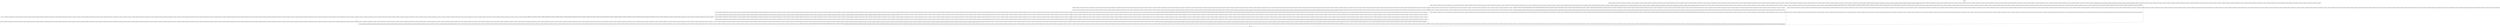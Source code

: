 digraph release {
node [shape=record];
1369986941 [label="1369986941 - [(DUPLICATES && !SEQUENTIAL && ENV_IS_LOCKING && MAX_MEMORY), (ENV_IS_LOCKING && DUPLICATES && MAX_MEMORY), (DUPLICATES && SEQUENTIAL && MAX_MEMORY && CACHE_MODE && ENV_IS_LOCKING), (DUPLICATES && CACHE_MODE && ENV_IS_LOCKING && !MAX_MEMORY), (!DUPLICATES && !MAX_MEMORY && SEQUENTIAL && CACHE_MODE && ENV_IS_LOCKING), (DUPLICATES && !CACHE_MODE && ENV_IS_LOCKING && !MAX_MEMORY), (ENV_IS_LOCKING && !DUPLICATES && !MAX_MEMORY), (!DUPLICATES && SEQUENTIAL && MAX_MEMORY && CACHE_MODE && ENV_IS_LOCKING), (!CACHE_MODE && !DUPLICATES && !SEQUENTIAL && MAX_MEMORY && ENV_IS_LOCKING), (!CACHE_MODE && !DUPLICATES && SEQUENTIAL && MAX_MEMORY && ENV_IS_LOCKING), (!DUPLICATES && CACHE_MODE && ENV_IS_LOCKING && !MAX_MEMORY), (DUPLICATES && !MAX_MEMORY && !SEQUENTIAL && CACHE_MODE && ENV_IS_LOCKING), (DUPLICATES && CACHE_MODE && ENV_IS_LOCKING && MAX_MEMORY), (DUPLICATES && !SEQUENTIAL && MAX_MEMORY && CACHE_MODE && ENV_IS_LOCKING), (ENV_IS_LOCKING && !DUPLICATES && MAX_MEMORY), (!CACHE_MODE && DUPLICATES && !MAX_MEMORY && !SEQUENTIAL && ENV_IS_LOCKING), (!DUPLICATES && !CACHE_MODE && ENV_IS_LOCKING && MAX_MEMORY), (!DUPLICATES && SEQUENTIAL && ENV_IS_LOCKING && !MAX_MEMORY), (!CACHE_MODE && !DUPLICATES && !MAX_MEMORY && !SEQUENTIAL && ENV_IS_LOCKING), (!DUPLICATES && CACHE_MODE && ENV_IS_LOCKING && MAX_MEMORY), (!DUPLICATES && !MAX_MEMORY && !SEQUENTIAL && CACHE_MODE && ENV_IS_LOCKING), (!CACHE_MODE && DUPLICATES && !MAX_MEMORY && SEQUENTIAL && ENV_IS_LOCKING), (!CACHE_MODE && !DUPLICATES && !MAX_MEMORY && SEQUENTIAL && ENV_IS_LOCKING), (DUPLICATES && SEQUENTIAL && ENV_IS_LOCKING && !MAX_MEMORY), (DUPLICATES && !CACHE_MODE && ENV_IS_LOCKING && MAX_MEMORY), (DUPLICATES && !SEQUENTIAL && ENV_IS_LOCKING && !MAX_MEMORY), (!CACHE_MODE && DUPLICATES && SEQUENTIAL && MAX_MEMORY && ENV_IS_LOCKING), (!DUPLICATES && !SEQUENTIAL && ENV_IS_LOCKING && !MAX_MEMORY), (DUPLICATES && !MAX_MEMORY && SEQUENTIAL && CACHE_MODE && ENV_IS_LOCKING), (!DUPLICATES && !SEQUENTIAL && ENV_IS_LOCKING && MAX_MEMORY), (ENV_IS_LOCKING && DUPLICATES && !MAX_MEMORY), (!DUPLICATES && !SEQUENTIAL && MAX_MEMORY && CACHE_MODE && ENV_IS_LOCKING), (!CACHE_MODE && DUPLICATES && !SEQUENTIAL && MAX_MEMORY && ENV_IS_LOCKING), (!DUPLICATES && SEQUENTIAL && ENV_IS_LOCKING && MAX_MEMORY), (DUPLICATES && SEQUENTIAL && ENV_IS_LOCKING && MAX_MEMORY), (!DUPLICATES && !CACHE_MODE && ENV_IS_LOCKING && !MAX_MEMORY)]"];
1824996892 [label="1824996892 - [(DUPLICATES && !SEQUENTIAL && ENV_IS_LOCKING && MAX_MEMORY), (ENV_IS_LOCKING && DUPLICATES && MAX_MEMORY), (DUPLICATES && SEQUENTIAL && MAX_MEMORY && CACHE_MODE && ENV_IS_LOCKING), (DUPLICATES && CACHE_MODE && ENV_IS_LOCKING && !MAX_MEMORY), (!DUPLICATES && !MAX_MEMORY && SEQUENTIAL && CACHE_MODE && ENV_IS_LOCKING), (DUPLICATES && !CACHE_MODE && ENV_IS_LOCKING && !MAX_MEMORY), (ENV_IS_LOCKING && !DUPLICATES && !MAX_MEMORY), (!DUPLICATES && SEQUENTIAL && MAX_MEMORY && CACHE_MODE && ENV_IS_LOCKING), (!CACHE_MODE && !DUPLICATES && !SEQUENTIAL && MAX_MEMORY && ENV_IS_LOCKING), (!CACHE_MODE && !DUPLICATES && SEQUENTIAL && MAX_MEMORY && ENV_IS_LOCKING), (!DUPLICATES && CACHE_MODE && ENV_IS_LOCKING && !MAX_MEMORY), (DUPLICATES && !MAX_MEMORY && !SEQUENTIAL && CACHE_MODE && ENV_IS_LOCKING), (DUPLICATES && CACHE_MODE && ENV_IS_LOCKING && MAX_MEMORY), (DUPLICATES && !SEQUENTIAL && MAX_MEMORY && CACHE_MODE && ENV_IS_LOCKING), (ENV_IS_LOCKING && !DUPLICATES && MAX_MEMORY), (!CACHE_MODE && DUPLICATES && !MAX_MEMORY && !SEQUENTIAL && ENV_IS_LOCKING), (!DUPLICATES && !CACHE_MODE && ENV_IS_LOCKING && MAX_MEMORY), (!DUPLICATES && SEQUENTIAL && ENV_IS_LOCKING && !MAX_MEMORY), (!CACHE_MODE && !DUPLICATES && !MAX_MEMORY && !SEQUENTIAL && ENV_IS_LOCKING), (!DUPLICATES && CACHE_MODE && ENV_IS_LOCKING && MAX_MEMORY), (!DUPLICATES && !MAX_MEMORY && !SEQUENTIAL && CACHE_MODE && ENV_IS_LOCKING), (!CACHE_MODE && DUPLICATES && !MAX_MEMORY && SEQUENTIAL && ENV_IS_LOCKING), (!CACHE_MODE && !DUPLICATES && !MAX_MEMORY && SEQUENTIAL && ENV_IS_LOCKING), (DUPLICATES && SEQUENTIAL && ENV_IS_LOCKING && !MAX_MEMORY), (DUPLICATES && !CACHE_MODE && ENV_IS_LOCKING && MAX_MEMORY), (DUPLICATES && !SEQUENTIAL && ENV_IS_LOCKING && !MAX_MEMORY), (!CACHE_MODE && DUPLICATES && SEQUENTIAL && MAX_MEMORY && ENV_IS_LOCKING), (!DUPLICATES && !SEQUENTIAL && ENV_IS_LOCKING && !MAX_MEMORY), (DUPLICATES && !MAX_MEMORY && SEQUENTIAL && CACHE_MODE && ENV_IS_LOCKING), (!DUPLICATES && !SEQUENTIAL && ENV_IS_LOCKING && MAX_MEMORY), (ENV_IS_LOCKING && DUPLICATES && !MAX_MEMORY), (!DUPLICATES && !SEQUENTIAL && MAX_MEMORY && CACHE_MODE && ENV_IS_LOCKING), (!CACHE_MODE && DUPLICATES && !SEQUENTIAL && MAX_MEMORY && ENV_IS_LOCKING), (!DUPLICATES && SEQUENTIAL && ENV_IS_LOCKING && MAX_MEMORY), (DUPLICATES && SEQUENTIAL && ENV_IS_LOCKING && MAX_MEMORY), (!DUPLICATES && !CACHE_MODE && ENV_IS_LOCKING && !MAX_MEMORY)]"];
1940568695 [label="1940568695 - [(DUPLICATES && !SEQUENTIAL && ENV_IS_LOCKING && MAX_MEMORY), (ENV_IS_LOCKING && DUPLICATES && MAX_MEMORY), (DUPLICATES && SEQUENTIAL && MAX_MEMORY && CACHE_MODE && ENV_IS_LOCKING), (DUPLICATES && CACHE_MODE && ENV_IS_LOCKING && !MAX_MEMORY), (!DUPLICATES && !MAX_MEMORY && SEQUENTIAL && CACHE_MODE && ENV_IS_LOCKING), (DUPLICATES && !CACHE_MODE && ENV_IS_LOCKING && !MAX_MEMORY), (ENV_IS_LOCKING && !DUPLICATES && !MAX_MEMORY), (!DUPLICATES && SEQUENTIAL && MAX_MEMORY && CACHE_MODE && ENV_IS_LOCKING), (!CACHE_MODE && !DUPLICATES && !SEQUENTIAL && MAX_MEMORY && ENV_IS_LOCKING), (!CACHE_MODE && !DUPLICATES && SEQUENTIAL && MAX_MEMORY && ENV_IS_LOCKING), (!DUPLICATES && CACHE_MODE && ENV_IS_LOCKING && !MAX_MEMORY), (DUPLICATES && !MAX_MEMORY && !SEQUENTIAL && CACHE_MODE && ENV_IS_LOCKING), (DUPLICATES && CACHE_MODE && ENV_IS_LOCKING && MAX_MEMORY), (DUPLICATES && !SEQUENTIAL && MAX_MEMORY && CACHE_MODE && ENV_IS_LOCKING), (ENV_IS_LOCKING && !DUPLICATES && MAX_MEMORY), (!CACHE_MODE && DUPLICATES && !MAX_MEMORY && !SEQUENTIAL && ENV_IS_LOCKING), (!DUPLICATES && !CACHE_MODE && ENV_IS_LOCKING && MAX_MEMORY), (!DUPLICATES && SEQUENTIAL && ENV_IS_LOCKING && !MAX_MEMORY), (!CACHE_MODE && !DUPLICATES && !MAX_MEMORY && !SEQUENTIAL && ENV_IS_LOCKING), (!DUPLICATES && CACHE_MODE && ENV_IS_LOCKING && MAX_MEMORY), (!DUPLICATES && !MAX_MEMORY && !SEQUENTIAL && CACHE_MODE && ENV_IS_LOCKING), (!CACHE_MODE && DUPLICATES && !MAX_MEMORY && SEQUENTIAL && ENV_IS_LOCKING), (!CACHE_MODE && !DUPLICATES && !MAX_MEMORY && SEQUENTIAL && ENV_IS_LOCKING), (DUPLICATES && SEQUENTIAL && ENV_IS_LOCKING && !MAX_MEMORY), (DUPLICATES && !CACHE_MODE && ENV_IS_LOCKING && MAX_MEMORY), (DUPLICATES && !SEQUENTIAL && ENV_IS_LOCKING && !MAX_MEMORY), (!CACHE_MODE && DUPLICATES && SEQUENTIAL && MAX_MEMORY && ENV_IS_LOCKING), (!DUPLICATES && !SEQUENTIAL && ENV_IS_LOCKING && !MAX_MEMORY), (DUPLICATES && !MAX_MEMORY && SEQUENTIAL && CACHE_MODE && ENV_IS_LOCKING), (!DUPLICATES && !SEQUENTIAL && ENV_IS_LOCKING && MAX_MEMORY), (ENV_IS_LOCKING && DUPLICATES && !MAX_MEMORY), (!DUPLICATES && !SEQUENTIAL && MAX_MEMORY && CACHE_MODE && ENV_IS_LOCKING), (!CACHE_MODE && DUPLICATES && !SEQUENTIAL && MAX_MEMORY && ENV_IS_LOCKING), (!DUPLICATES && SEQUENTIAL && ENV_IS_LOCKING && MAX_MEMORY), (DUPLICATES && SEQUENTIAL && ENV_IS_LOCKING && MAX_MEMORY), (!DUPLICATES && !CACHE_MODE && ENV_IS_LOCKING && !MAX_MEMORY)]"];
1183296696 [label="1183296696 - [(DUPLICATES && !SEQUENTIAL && ENV_IS_LOCKING && MAX_MEMORY), (ENV_IS_LOCKING && DUPLICATES && MAX_MEMORY), (DUPLICATES && SEQUENTIAL && MAX_MEMORY && CACHE_MODE && ENV_IS_LOCKING), (DUPLICATES && CACHE_MODE && ENV_IS_LOCKING && !MAX_MEMORY), (!DUPLICATES && !MAX_MEMORY && SEQUENTIAL && CACHE_MODE && ENV_IS_LOCKING), (DUPLICATES && !CACHE_MODE && ENV_IS_LOCKING && !MAX_MEMORY), (ENV_IS_LOCKING && !DUPLICATES && !MAX_MEMORY), (!DUPLICATES && SEQUENTIAL && MAX_MEMORY && CACHE_MODE && ENV_IS_LOCKING), (!CACHE_MODE && !DUPLICATES && !SEQUENTIAL && MAX_MEMORY && ENV_IS_LOCKING), (!CACHE_MODE && !DUPLICATES && SEQUENTIAL && MAX_MEMORY && ENV_IS_LOCKING), (!DUPLICATES && CACHE_MODE && ENV_IS_LOCKING && !MAX_MEMORY), (DUPLICATES && !MAX_MEMORY && !SEQUENTIAL && CACHE_MODE && ENV_IS_LOCKING), (DUPLICATES && CACHE_MODE && ENV_IS_LOCKING && MAX_MEMORY), (DUPLICATES && !SEQUENTIAL && MAX_MEMORY && CACHE_MODE && ENV_IS_LOCKING), (ENV_IS_LOCKING && !DUPLICATES && MAX_MEMORY), (!CACHE_MODE && DUPLICATES && !MAX_MEMORY && !SEQUENTIAL && ENV_IS_LOCKING), (!DUPLICATES && !CACHE_MODE && ENV_IS_LOCKING && MAX_MEMORY), (!DUPLICATES && SEQUENTIAL && ENV_IS_LOCKING && !MAX_MEMORY), (!CACHE_MODE && !DUPLICATES && !MAX_MEMORY && !SEQUENTIAL && ENV_IS_LOCKING), (!DUPLICATES && CACHE_MODE && ENV_IS_LOCKING && MAX_MEMORY), (!DUPLICATES && !MAX_MEMORY && !SEQUENTIAL && CACHE_MODE && ENV_IS_LOCKING), (!CACHE_MODE && DUPLICATES && !MAX_MEMORY && SEQUENTIAL && ENV_IS_LOCKING), (!CACHE_MODE && !DUPLICATES && !MAX_MEMORY && SEQUENTIAL && ENV_IS_LOCKING), (DUPLICATES && SEQUENTIAL && ENV_IS_LOCKING && !MAX_MEMORY), (DUPLICATES && !CACHE_MODE && ENV_IS_LOCKING && MAX_MEMORY), (DUPLICATES && !SEQUENTIAL && ENV_IS_LOCKING && !MAX_MEMORY), (!CACHE_MODE && DUPLICATES && SEQUENTIAL && MAX_MEMORY && ENV_IS_LOCKING), (!DUPLICATES && !SEQUENTIAL && ENV_IS_LOCKING && !MAX_MEMORY), (DUPLICATES && !MAX_MEMORY && SEQUENTIAL && CACHE_MODE && ENV_IS_LOCKING), (!DUPLICATES && !SEQUENTIAL && ENV_IS_LOCKING && MAX_MEMORY), (ENV_IS_LOCKING && DUPLICATES && !MAX_MEMORY), (!DUPLICATES && !SEQUENTIAL && MAX_MEMORY && CACHE_MODE && ENV_IS_LOCKING), (!CACHE_MODE && DUPLICATES && !SEQUENTIAL && MAX_MEMORY && ENV_IS_LOCKING), (!DUPLICATES && SEQUENTIAL && ENV_IS_LOCKING && MAX_MEMORY), (DUPLICATES && SEQUENTIAL && ENV_IS_LOCKING && MAX_MEMORY), (!DUPLICATES && !CACHE_MODE && ENV_IS_LOCKING && !MAX_MEMORY)]"];
1147182574 [label="1147182574 - [(DUPLICATES && !SEQUENTIAL && ENV_IS_LOCKING && MAX_MEMORY), (ENV_IS_LOCKING && DUPLICATES && MAX_MEMORY), (DUPLICATES && SEQUENTIAL && MAX_MEMORY && CACHE_MODE && ENV_IS_LOCKING), (DUPLICATES && CACHE_MODE && ENV_IS_LOCKING && !MAX_MEMORY), (!DUPLICATES && !MAX_MEMORY && SEQUENTIAL && CACHE_MODE && ENV_IS_LOCKING), (DUPLICATES && !CACHE_MODE && ENV_IS_LOCKING && !MAX_MEMORY), (ENV_IS_LOCKING && !DUPLICATES && !MAX_MEMORY), (!DUPLICATES && SEQUENTIAL && MAX_MEMORY && CACHE_MODE && ENV_IS_LOCKING), (!CACHE_MODE && !DUPLICATES && !SEQUENTIAL && MAX_MEMORY && ENV_IS_LOCKING), (!CACHE_MODE && !DUPLICATES && SEQUENTIAL && MAX_MEMORY && ENV_IS_LOCKING), (!DUPLICATES && CACHE_MODE && ENV_IS_LOCKING && !MAX_MEMORY), (DUPLICATES && !MAX_MEMORY && !SEQUENTIAL && CACHE_MODE && ENV_IS_LOCKING), (DUPLICATES && CACHE_MODE && ENV_IS_LOCKING && MAX_MEMORY), (DUPLICATES && !SEQUENTIAL && MAX_MEMORY && CACHE_MODE && ENV_IS_LOCKING), (ENV_IS_LOCKING && !DUPLICATES && MAX_MEMORY), (!CACHE_MODE && DUPLICATES && !MAX_MEMORY && !SEQUENTIAL && ENV_IS_LOCKING), (!DUPLICATES && !CACHE_MODE && ENV_IS_LOCKING && MAX_MEMORY), (!DUPLICATES && SEQUENTIAL && ENV_IS_LOCKING && !MAX_MEMORY), (!CACHE_MODE && !DUPLICATES && !MAX_MEMORY && !SEQUENTIAL && ENV_IS_LOCKING), (!DUPLICATES && CACHE_MODE && ENV_IS_LOCKING && MAX_MEMORY), (!DUPLICATES && !MAX_MEMORY && !SEQUENTIAL && CACHE_MODE && ENV_IS_LOCKING), (!CACHE_MODE && DUPLICATES && !MAX_MEMORY && SEQUENTIAL && ENV_IS_LOCKING), (!CACHE_MODE && !DUPLICATES && !MAX_MEMORY && SEQUENTIAL && ENV_IS_LOCKING), (DUPLICATES && SEQUENTIAL && ENV_IS_LOCKING && !MAX_MEMORY), (DUPLICATES && !CACHE_MODE && ENV_IS_LOCKING && MAX_MEMORY), (DUPLICATES && !SEQUENTIAL && ENV_IS_LOCKING && !MAX_MEMORY), (!CACHE_MODE && DUPLICATES && SEQUENTIAL && MAX_MEMORY && ENV_IS_LOCKING), (!DUPLICATES && !SEQUENTIAL && ENV_IS_LOCKING && !MAX_MEMORY), (DUPLICATES && !MAX_MEMORY && SEQUENTIAL && CACHE_MODE && ENV_IS_LOCKING), (!DUPLICATES && !SEQUENTIAL && ENV_IS_LOCKING && MAX_MEMORY), (ENV_IS_LOCKING && DUPLICATES && !MAX_MEMORY), (!DUPLICATES && !SEQUENTIAL && MAX_MEMORY && CACHE_MODE && ENV_IS_LOCKING), (!CACHE_MODE && DUPLICATES && !SEQUENTIAL && MAX_MEMORY && ENV_IS_LOCKING), (!DUPLICATES && SEQUENTIAL && ENV_IS_LOCKING && MAX_MEMORY), (DUPLICATES && SEQUENTIAL && ENV_IS_LOCKING && MAX_MEMORY), (!DUPLICATES && !CACHE_MODE && ENV_IS_LOCKING && !MAX_MEMORY)]"];
1923702417 [label="1923702417 - [(DUPLICATES && !SEQUENTIAL && ENV_IS_LOCKING && MAX_MEMORY), (ENV_IS_LOCKING && DUPLICATES && MAX_MEMORY), (DUPLICATES && SEQUENTIAL && MAX_MEMORY && CACHE_MODE && ENV_IS_LOCKING), (DUPLICATES && CACHE_MODE && ENV_IS_LOCKING && !MAX_MEMORY), (!DUPLICATES && !MAX_MEMORY && SEQUENTIAL && CACHE_MODE && ENV_IS_LOCKING), (DUPLICATES && !CACHE_MODE && ENV_IS_LOCKING && !MAX_MEMORY), (ENV_IS_LOCKING && !DUPLICATES && !MAX_MEMORY), (!DUPLICATES && SEQUENTIAL && MAX_MEMORY && CACHE_MODE && ENV_IS_LOCKING), (!CACHE_MODE && !DUPLICATES && !SEQUENTIAL && MAX_MEMORY && ENV_IS_LOCKING), (!CACHE_MODE && !DUPLICATES && SEQUENTIAL && MAX_MEMORY && ENV_IS_LOCKING), (!DUPLICATES && CACHE_MODE && ENV_IS_LOCKING && !MAX_MEMORY), (DUPLICATES && !MAX_MEMORY && !SEQUENTIAL && CACHE_MODE && ENV_IS_LOCKING), (DUPLICATES && CACHE_MODE && ENV_IS_LOCKING && MAX_MEMORY), (DUPLICATES && !SEQUENTIAL && MAX_MEMORY && CACHE_MODE && ENV_IS_LOCKING), (ENV_IS_LOCKING && !DUPLICATES && MAX_MEMORY), (!CACHE_MODE && DUPLICATES && !MAX_MEMORY && !SEQUENTIAL && ENV_IS_LOCKING), (!DUPLICATES && !CACHE_MODE && ENV_IS_LOCKING && MAX_MEMORY), (!DUPLICATES && SEQUENTIAL && ENV_IS_LOCKING && !MAX_MEMORY), (!CACHE_MODE && !DUPLICATES && !MAX_MEMORY && !SEQUENTIAL && ENV_IS_LOCKING), (!DUPLICATES && CACHE_MODE && ENV_IS_LOCKING && MAX_MEMORY), (!DUPLICATES && !MAX_MEMORY && !SEQUENTIAL && CACHE_MODE && ENV_IS_LOCKING), (!CACHE_MODE && DUPLICATES && !MAX_MEMORY && SEQUENTIAL && ENV_IS_LOCKING), (!CACHE_MODE && !DUPLICATES && !MAX_MEMORY && SEQUENTIAL && ENV_IS_LOCKING), (DUPLICATES && SEQUENTIAL && ENV_IS_LOCKING && !MAX_MEMORY), (DUPLICATES && !CACHE_MODE && ENV_IS_LOCKING && MAX_MEMORY), (DUPLICATES && !SEQUENTIAL && ENV_IS_LOCKING && !MAX_MEMORY), (!CACHE_MODE && DUPLICATES && SEQUENTIAL && MAX_MEMORY && ENV_IS_LOCKING), (!DUPLICATES && !SEQUENTIAL && ENV_IS_LOCKING && !MAX_MEMORY), (DUPLICATES && !MAX_MEMORY && SEQUENTIAL && CACHE_MODE && ENV_IS_LOCKING), (!DUPLICATES && !SEQUENTIAL && ENV_IS_LOCKING && MAX_MEMORY), (ENV_IS_LOCKING && DUPLICATES && !MAX_MEMORY), (!DUPLICATES && !SEQUENTIAL && MAX_MEMORY && CACHE_MODE && ENV_IS_LOCKING), (!CACHE_MODE && DUPLICATES && !SEQUENTIAL && MAX_MEMORY && ENV_IS_LOCKING), (!DUPLICATES && SEQUENTIAL && ENV_IS_LOCKING && MAX_MEMORY), (DUPLICATES && SEQUENTIAL && ENV_IS_LOCKING && MAX_MEMORY), (!DUPLICATES && !CACHE_MODE && ENV_IS_LOCKING && !MAX_MEMORY)]"];
entry [label="entry - []"];
exit [label="exit - []"];
347685676 [label="347685676 - [(DUPLICATES && !SEQUENTIAL && ENV_IS_LOCKING && MAX_MEMORY), (ENV_IS_LOCKING && DUPLICATES && MAX_MEMORY), (DUPLICATES && SEQUENTIAL && MAX_MEMORY && CACHE_MODE && ENV_IS_LOCKING), (DUPLICATES && CACHE_MODE && ENV_IS_LOCKING && !MAX_MEMORY), (!DUPLICATES && !MAX_MEMORY && SEQUENTIAL && CACHE_MODE && ENV_IS_LOCKING), (DUPLICATES && !CACHE_MODE && ENV_IS_LOCKING && !MAX_MEMORY), (ENV_IS_LOCKING && !DUPLICATES && !MAX_MEMORY), (!DUPLICATES && SEQUENTIAL && MAX_MEMORY && CACHE_MODE && ENV_IS_LOCKING), (!CACHE_MODE && !DUPLICATES && !SEQUENTIAL && MAX_MEMORY && ENV_IS_LOCKING), (!CACHE_MODE && !DUPLICATES && SEQUENTIAL && MAX_MEMORY && ENV_IS_LOCKING), (!DUPLICATES && CACHE_MODE && ENV_IS_LOCKING && !MAX_MEMORY), (DUPLICATES && !MAX_MEMORY && !SEQUENTIAL && CACHE_MODE && ENV_IS_LOCKING), (DUPLICATES && CACHE_MODE && ENV_IS_LOCKING && MAX_MEMORY), (DUPLICATES && !SEQUENTIAL && MAX_MEMORY && CACHE_MODE && ENV_IS_LOCKING), (ENV_IS_LOCKING && !DUPLICATES && MAX_MEMORY), (!CACHE_MODE && DUPLICATES && !MAX_MEMORY && !SEQUENTIAL && ENV_IS_LOCKING), (!DUPLICATES && !CACHE_MODE && ENV_IS_LOCKING && MAX_MEMORY), (!DUPLICATES && SEQUENTIAL && ENV_IS_LOCKING && !MAX_MEMORY), (!CACHE_MODE && !DUPLICATES && !MAX_MEMORY && !SEQUENTIAL && ENV_IS_LOCKING), (!DUPLICATES && CACHE_MODE && ENV_IS_LOCKING && MAX_MEMORY), (!DUPLICATES && !MAX_MEMORY && !SEQUENTIAL && CACHE_MODE && ENV_IS_LOCKING), (!CACHE_MODE && DUPLICATES && !MAX_MEMORY && SEQUENTIAL && ENV_IS_LOCKING), (!CACHE_MODE && !DUPLICATES && !MAX_MEMORY && SEQUENTIAL && ENV_IS_LOCKING), (DUPLICATES && SEQUENTIAL && ENV_IS_LOCKING && !MAX_MEMORY), (DUPLICATES && !CACHE_MODE && ENV_IS_LOCKING && MAX_MEMORY), (DUPLICATES && !SEQUENTIAL && ENV_IS_LOCKING && !MAX_MEMORY), (!CACHE_MODE && DUPLICATES && SEQUENTIAL && MAX_MEMORY && ENV_IS_LOCKING), (!DUPLICATES && !SEQUENTIAL && ENV_IS_LOCKING && !MAX_MEMORY), (DUPLICATES && !MAX_MEMORY && SEQUENTIAL && CACHE_MODE && ENV_IS_LOCKING), (!DUPLICATES && !SEQUENTIAL && ENV_IS_LOCKING && MAX_MEMORY), (ENV_IS_LOCKING && DUPLICATES && !MAX_MEMORY), (!DUPLICATES && !SEQUENTIAL && MAX_MEMORY && CACHE_MODE && ENV_IS_LOCKING), (!CACHE_MODE && DUPLICATES && !SEQUENTIAL && MAX_MEMORY && ENV_IS_LOCKING), (!DUPLICATES && SEQUENTIAL && ENV_IS_LOCKING && MAX_MEMORY), (DUPLICATES && SEQUENTIAL && ENV_IS_LOCKING && MAX_MEMORY), (!DUPLICATES && !CACHE_MODE && ENV_IS_LOCKING && !MAX_MEMORY)]"];
1107162934 [label="1107162934 - [(DUPLICATES && !SEQUENTIAL && ENV_IS_LOCKING && MAX_MEMORY), (ENV_IS_LOCKING && DUPLICATES && MAX_MEMORY), (DUPLICATES && SEQUENTIAL && MAX_MEMORY && CACHE_MODE && ENV_IS_LOCKING), (DUPLICATES && CACHE_MODE && ENV_IS_LOCKING && !MAX_MEMORY), (!DUPLICATES && !MAX_MEMORY && SEQUENTIAL && CACHE_MODE && ENV_IS_LOCKING), (DUPLICATES && !CACHE_MODE && ENV_IS_LOCKING && !MAX_MEMORY), (ENV_IS_LOCKING && !DUPLICATES && !MAX_MEMORY), (!DUPLICATES && SEQUENTIAL && MAX_MEMORY && CACHE_MODE && ENV_IS_LOCKING), (!CACHE_MODE && !DUPLICATES && !SEQUENTIAL && MAX_MEMORY && ENV_IS_LOCKING), (!CACHE_MODE && !DUPLICATES && SEQUENTIAL && MAX_MEMORY && ENV_IS_LOCKING), (!DUPLICATES && CACHE_MODE && ENV_IS_LOCKING && !MAX_MEMORY), (DUPLICATES && !MAX_MEMORY && !SEQUENTIAL && CACHE_MODE && ENV_IS_LOCKING), (DUPLICATES && CACHE_MODE && ENV_IS_LOCKING && MAX_MEMORY), (DUPLICATES && !SEQUENTIAL && MAX_MEMORY && CACHE_MODE && ENV_IS_LOCKING), (ENV_IS_LOCKING && !DUPLICATES && MAX_MEMORY), (!CACHE_MODE && DUPLICATES && !MAX_MEMORY && !SEQUENTIAL && ENV_IS_LOCKING), (!DUPLICATES && !CACHE_MODE && ENV_IS_LOCKING && MAX_MEMORY), (!DUPLICATES && SEQUENTIAL && ENV_IS_LOCKING && !MAX_MEMORY), (!CACHE_MODE && !DUPLICATES && !MAX_MEMORY && !SEQUENTIAL && ENV_IS_LOCKING), (!DUPLICATES && CACHE_MODE && ENV_IS_LOCKING && MAX_MEMORY), (!DUPLICATES && !MAX_MEMORY && !SEQUENTIAL && CACHE_MODE && ENV_IS_LOCKING), (!CACHE_MODE && DUPLICATES && !MAX_MEMORY && SEQUENTIAL && ENV_IS_LOCKING), (!CACHE_MODE && !DUPLICATES && !MAX_MEMORY && SEQUENTIAL && ENV_IS_LOCKING), (DUPLICATES && SEQUENTIAL && ENV_IS_LOCKING && !MAX_MEMORY), (DUPLICATES && !CACHE_MODE && ENV_IS_LOCKING && MAX_MEMORY), (DUPLICATES && !SEQUENTIAL && ENV_IS_LOCKING && !MAX_MEMORY), (!CACHE_MODE && DUPLICATES && SEQUENTIAL && MAX_MEMORY && ENV_IS_LOCKING), (!DUPLICATES && !SEQUENTIAL && ENV_IS_LOCKING && !MAX_MEMORY), (DUPLICATES && !MAX_MEMORY && SEQUENTIAL && CACHE_MODE && ENV_IS_LOCKING), (!DUPLICATES && !SEQUENTIAL && ENV_IS_LOCKING && MAX_MEMORY), (ENV_IS_LOCKING && DUPLICATES && !MAX_MEMORY), (!DUPLICATES && !SEQUENTIAL && MAX_MEMORY && CACHE_MODE && ENV_IS_LOCKING), (!CACHE_MODE && DUPLICATES && !SEQUENTIAL && MAX_MEMORY && ENV_IS_LOCKING), (!DUPLICATES && SEQUENTIAL && ENV_IS_LOCKING && MAX_MEMORY), (DUPLICATES && SEQUENTIAL && ENV_IS_LOCKING && MAX_MEMORY), (!DUPLICATES && !CACHE_MODE && ENV_IS_LOCKING && !MAX_MEMORY)]"];
1418677695 [label="1418677695 - [(DUPLICATES && !SEQUENTIAL && ENV_IS_LOCKING && MAX_MEMORY), (ENV_IS_LOCKING && DUPLICATES && MAX_MEMORY), (DUPLICATES && SEQUENTIAL && MAX_MEMORY && CACHE_MODE && ENV_IS_LOCKING), (DUPLICATES && CACHE_MODE && ENV_IS_LOCKING && !MAX_MEMORY), (!DUPLICATES && !MAX_MEMORY && SEQUENTIAL && CACHE_MODE && ENV_IS_LOCKING), (DUPLICATES && !CACHE_MODE && ENV_IS_LOCKING && !MAX_MEMORY), (ENV_IS_LOCKING && !DUPLICATES && !MAX_MEMORY), (!DUPLICATES && SEQUENTIAL && MAX_MEMORY && CACHE_MODE && ENV_IS_LOCKING), (!CACHE_MODE && !DUPLICATES && !SEQUENTIAL && MAX_MEMORY && ENV_IS_LOCKING), (!CACHE_MODE && !DUPLICATES && SEQUENTIAL && MAX_MEMORY && ENV_IS_LOCKING), (!DUPLICATES && CACHE_MODE && ENV_IS_LOCKING && !MAX_MEMORY), (DUPLICATES && !MAX_MEMORY && !SEQUENTIAL && CACHE_MODE && ENV_IS_LOCKING), (DUPLICATES && CACHE_MODE && ENV_IS_LOCKING && MAX_MEMORY), (DUPLICATES && !SEQUENTIAL && MAX_MEMORY && CACHE_MODE && ENV_IS_LOCKING), (ENV_IS_LOCKING && !DUPLICATES && MAX_MEMORY), (!CACHE_MODE && DUPLICATES && !MAX_MEMORY && !SEQUENTIAL && ENV_IS_LOCKING), (!DUPLICATES && !CACHE_MODE && ENV_IS_LOCKING && MAX_MEMORY), (!DUPLICATES && SEQUENTIAL && ENV_IS_LOCKING && !MAX_MEMORY), (!CACHE_MODE && !DUPLICATES && !MAX_MEMORY && !SEQUENTIAL && ENV_IS_LOCKING), (!DUPLICATES && CACHE_MODE && ENV_IS_LOCKING && MAX_MEMORY), (!DUPLICATES && !MAX_MEMORY && !SEQUENTIAL && CACHE_MODE && ENV_IS_LOCKING), (!CACHE_MODE && DUPLICATES && !MAX_MEMORY && SEQUENTIAL && ENV_IS_LOCKING), (!CACHE_MODE && !DUPLICATES && !MAX_MEMORY && SEQUENTIAL && ENV_IS_LOCKING), (DUPLICATES && SEQUENTIAL && ENV_IS_LOCKING && !MAX_MEMORY), (DUPLICATES && !CACHE_MODE && ENV_IS_LOCKING && MAX_MEMORY), (DUPLICATES && !SEQUENTIAL && ENV_IS_LOCKING && !MAX_MEMORY), (!CACHE_MODE && DUPLICATES && SEQUENTIAL && MAX_MEMORY && ENV_IS_LOCKING), (!DUPLICATES && !SEQUENTIAL && ENV_IS_LOCKING && !MAX_MEMORY), (DUPLICATES && !MAX_MEMORY && SEQUENTIAL && CACHE_MODE && ENV_IS_LOCKING), (!DUPLICATES && !SEQUENTIAL && ENV_IS_LOCKING && MAX_MEMORY), (ENV_IS_LOCKING && DUPLICATES && !MAX_MEMORY), (!DUPLICATES && !SEQUENTIAL && MAX_MEMORY && CACHE_MODE && ENV_IS_LOCKING), (!CACHE_MODE && DUPLICATES && !SEQUENTIAL && MAX_MEMORY && ENV_IS_LOCKING), (!DUPLICATES && SEQUENTIAL && ENV_IS_LOCKING && MAX_MEMORY), (DUPLICATES && SEQUENTIAL && ENV_IS_LOCKING && MAX_MEMORY), (!DUPLICATES && !CACHE_MODE && ENV_IS_LOCKING && !MAX_MEMORY)]"];
1383944635 [label="1383944635 - [(DUPLICATES && !SEQUENTIAL && ENV_IS_LOCKING && MAX_MEMORY), (ENV_IS_LOCKING && DUPLICATES && MAX_MEMORY), (DUPLICATES && SEQUENTIAL && MAX_MEMORY && CACHE_MODE && ENV_IS_LOCKING), (DUPLICATES && CACHE_MODE && ENV_IS_LOCKING && !MAX_MEMORY), (!DUPLICATES && !MAX_MEMORY && SEQUENTIAL && CACHE_MODE && ENV_IS_LOCKING), (DUPLICATES && !CACHE_MODE && ENV_IS_LOCKING && !MAX_MEMORY), (ENV_IS_LOCKING && !DUPLICATES && !MAX_MEMORY), (!DUPLICATES && SEQUENTIAL && MAX_MEMORY && CACHE_MODE && ENV_IS_LOCKING), (!CACHE_MODE && !DUPLICATES && !SEQUENTIAL && MAX_MEMORY && ENV_IS_LOCKING), (!CACHE_MODE && !DUPLICATES && SEQUENTIAL && MAX_MEMORY && ENV_IS_LOCKING), (!DUPLICATES && CACHE_MODE && ENV_IS_LOCKING && !MAX_MEMORY), (DUPLICATES && !MAX_MEMORY && !SEQUENTIAL && CACHE_MODE && ENV_IS_LOCKING), (DUPLICATES && CACHE_MODE && ENV_IS_LOCKING && MAX_MEMORY), (DUPLICATES && !SEQUENTIAL && MAX_MEMORY && CACHE_MODE && ENV_IS_LOCKING), (ENV_IS_LOCKING && !DUPLICATES && MAX_MEMORY), (!CACHE_MODE && DUPLICATES && !MAX_MEMORY && !SEQUENTIAL && ENV_IS_LOCKING), (!DUPLICATES && !CACHE_MODE && ENV_IS_LOCKING && MAX_MEMORY), (!DUPLICATES && SEQUENTIAL && ENV_IS_LOCKING && !MAX_MEMORY), (!CACHE_MODE && !DUPLICATES && !MAX_MEMORY && !SEQUENTIAL && ENV_IS_LOCKING), (!DUPLICATES && CACHE_MODE && ENV_IS_LOCKING && MAX_MEMORY), (!DUPLICATES && !MAX_MEMORY && !SEQUENTIAL && CACHE_MODE && ENV_IS_LOCKING), (!CACHE_MODE && DUPLICATES && !MAX_MEMORY && SEQUENTIAL && ENV_IS_LOCKING), (!CACHE_MODE && !DUPLICATES && !MAX_MEMORY && SEQUENTIAL && ENV_IS_LOCKING), (DUPLICATES && SEQUENTIAL && ENV_IS_LOCKING && !MAX_MEMORY), (DUPLICATES && !CACHE_MODE && ENV_IS_LOCKING && MAX_MEMORY), (DUPLICATES && !SEQUENTIAL && ENV_IS_LOCKING && !MAX_MEMORY), (!CACHE_MODE && DUPLICATES && SEQUENTIAL && MAX_MEMORY && ENV_IS_LOCKING), (!DUPLICATES && !SEQUENTIAL && ENV_IS_LOCKING && !MAX_MEMORY), (DUPLICATES && !MAX_MEMORY && SEQUENTIAL && CACHE_MODE && ENV_IS_LOCKING), (!DUPLICATES && !SEQUENTIAL && ENV_IS_LOCKING && MAX_MEMORY), (ENV_IS_LOCKING && DUPLICATES && !MAX_MEMORY), (!DUPLICATES && !SEQUENTIAL && MAX_MEMORY && CACHE_MODE && ENV_IS_LOCKING), (!CACHE_MODE && DUPLICATES && !SEQUENTIAL && MAX_MEMORY && ENV_IS_LOCKING), (!DUPLICATES && SEQUENTIAL && ENV_IS_LOCKING && MAX_MEMORY), (DUPLICATES && SEQUENTIAL && ENV_IS_LOCKING && MAX_MEMORY), (!DUPLICATES && !CACHE_MODE && ENV_IS_LOCKING && !MAX_MEMORY)]"];
1775093263 [label="1775093263 - [(DUPLICATES && !SEQUENTIAL && ENV_IS_LOCKING && MAX_MEMORY), (ENV_IS_LOCKING && DUPLICATES && MAX_MEMORY), (DUPLICATES && SEQUENTIAL && MAX_MEMORY && CACHE_MODE && ENV_IS_LOCKING), (DUPLICATES && CACHE_MODE && ENV_IS_LOCKING && !MAX_MEMORY), (!DUPLICATES && !MAX_MEMORY && SEQUENTIAL && CACHE_MODE && ENV_IS_LOCKING), (DUPLICATES && !CACHE_MODE && ENV_IS_LOCKING && !MAX_MEMORY), (ENV_IS_LOCKING && !DUPLICATES && !MAX_MEMORY), (!DUPLICATES && SEQUENTIAL && MAX_MEMORY && CACHE_MODE && ENV_IS_LOCKING), (!CACHE_MODE && !DUPLICATES && !SEQUENTIAL && MAX_MEMORY && ENV_IS_LOCKING), (!CACHE_MODE && !DUPLICATES && SEQUENTIAL && MAX_MEMORY && ENV_IS_LOCKING), (!DUPLICATES && CACHE_MODE && ENV_IS_LOCKING && !MAX_MEMORY), (DUPLICATES && !MAX_MEMORY && !SEQUENTIAL && CACHE_MODE && ENV_IS_LOCKING), (DUPLICATES && CACHE_MODE && ENV_IS_LOCKING && MAX_MEMORY), (DUPLICATES && !SEQUENTIAL && MAX_MEMORY && CACHE_MODE && ENV_IS_LOCKING), (ENV_IS_LOCKING && !DUPLICATES && MAX_MEMORY), (!CACHE_MODE && DUPLICATES && !MAX_MEMORY && !SEQUENTIAL && ENV_IS_LOCKING), (!DUPLICATES && !CACHE_MODE && ENV_IS_LOCKING && MAX_MEMORY), (!DUPLICATES && SEQUENTIAL && ENV_IS_LOCKING && !MAX_MEMORY), (!CACHE_MODE && !DUPLICATES && !MAX_MEMORY && !SEQUENTIAL && ENV_IS_LOCKING), (!DUPLICATES && CACHE_MODE && ENV_IS_LOCKING && MAX_MEMORY), (!DUPLICATES && !MAX_MEMORY && !SEQUENTIAL && CACHE_MODE && ENV_IS_LOCKING), (!CACHE_MODE && DUPLICATES && !MAX_MEMORY && SEQUENTIAL && ENV_IS_LOCKING), (!CACHE_MODE && !DUPLICATES && !MAX_MEMORY && SEQUENTIAL && ENV_IS_LOCKING), (DUPLICATES && SEQUENTIAL && ENV_IS_LOCKING && !MAX_MEMORY), (DUPLICATES && !CACHE_MODE && ENV_IS_LOCKING && MAX_MEMORY), (DUPLICATES && !SEQUENTIAL && ENV_IS_LOCKING && !MAX_MEMORY), (!CACHE_MODE && DUPLICATES && SEQUENTIAL && MAX_MEMORY && ENV_IS_LOCKING), (!DUPLICATES && !SEQUENTIAL && ENV_IS_LOCKING && !MAX_MEMORY), (DUPLICATES && !MAX_MEMORY && SEQUENTIAL && CACHE_MODE && ENV_IS_LOCKING), (!DUPLICATES && !SEQUENTIAL && ENV_IS_LOCKING && MAX_MEMORY), (ENV_IS_LOCKING && DUPLICATES && !MAX_MEMORY), (!DUPLICATES && !SEQUENTIAL && MAX_MEMORY && CACHE_MODE && ENV_IS_LOCKING), (!CACHE_MODE && DUPLICATES && !SEQUENTIAL && MAX_MEMORY && ENV_IS_LOCKING), (!DUPLICATES && SEQUENTIAL && ENV_IS_LOCKING && MAX_MEMORY), (DUPLICATES && SEQUENTIAL && ENV_IS_LOCKING && MAX_MEMORY), (!DUPLICATES && !CACHE_MODE && ENV_IS_LOCKING && !MAX_MEMORY)]"];
1119941268 [label="1119941268 - [(DUPLICATES && !SEQUENTIAL && ENV_IS_LOCKING && MAX_MEMORY), (ENV_IS_LOCKING && DUPLICATES && MAX_MEMORY), (DUPLICATES && SEQUENTIAL && MAX_MEMORY && CACHE_MODE && ENV_IS_LOCKING), (DUPLICATES && CACHE_MODE && ENV_IS_LOCKING && !MAX_MEMORY), (!DUPLICATES && !MAX_MEMORY && SEQUENTIAL && CACHE_MODE && ENV_IS_LOCKING), (DUPLICATES && !CACHE_MODE && ENV_IS_LOCKING && !MAX_MEMORY), (ENV_IS_LOCKING && !DUPLICATES && !MAX_MEMORY), (!DUPLICATES && SEQUENTIAL && MAX_MEMORY && CACHE_MODE && ENV_IS_LOCKING), (!CACHE_MODE && !DUPLICATES && !SEQUENTIAL && MAX_MEMORY && ENV_IS_LOCKING), (!CACHE_MODE && !DUPLICATES && SEQUENTIAL && MAX_MEMORY && ENV_IS_LOCKING), (!DUPLICATES && CACHE_MODE && ENV_IS_LOCKING && !MAX_MEMORY), (DUPLICATES && !MAX_MEMORY && !SEQUENTIAL && CACHE_MODE && ENV_IS_LOCKING), (DUPLICATES && CACHE_MODE && ENV_IS_LOCKING && MAX_MEMORY), (DUPLICATES && !SEQUENTIAL && MAX_MEMORY && CACHE_MODE && ENV_IS_LOCKING), (ENV_IS_LOCKING && !DUPLICATES && MAX_MEMORY), (!CACHE_MODE && DUPLICATES && !MAX_MEMORY && !SEQUENTIAL && ENV_IS_LOCKING), (!DUPLICATES && !CACHE_MODE && ENV_IS_LOCKING && MAX_MEMORY), (!DUPLICATES && SEQUENTIAL && ENV_IS_LOCKING && !MAX_MEMORY), (!CACHE_MODE && !DUPLICATES && !MAX_MEMORY && !SEQUENTIAL && ENV_IS_LOCKING), (!DUPLICATES && CACHE_MODE && ENV_IS_LOCKING && MAX_MEMORY), (!DUPLICATES && !MAX_MEMORY && !SEQUENTIAL && CACHE_MODE && ENV_IS_LOCKING), (!CACHE_MODE && DUPLICATES && !MAX_MEMORY && SEQUENTIAL && ENV_IS_LOCKING), (!CACHE_MODE && !DUPLICATES && !MAX_MEMORY && SEQUENTIAL && ENV_IS_LOCKING), (DUPLICATES && SEQUENTIAL && ENV_IS_LOCKING && !MAX_MEMORY), (DUPLICATES && !CACHE_MODE && ENV_IS_LOCKING && MAX_MEMORY), (DUPLICATES && !SEQUENTIAL && ENV_IS_LOCKING && !MAX_MEMORY), (!CACHE_MODE && DUPLICATES && SEQUENTIAL && MAX_MEMORY && ENV_IS_LOCKING), (!DUPLICATES && !SEQUENTIAL && ENV_IS_LOCKING && !MAX_MEMORY), (DUPLICATES && !MAX_MEMORY && SEQUENTIAL && CACHE_MODE && ENV_IS_LOCKING), (!DUPLICATES && !SEQUENTIAL && ENV_IS_LOCKING && MAX_MEMORY), (ENV_IS_LOCKING && DUPLICATES && !MAX_MEMORY), (!DUPLICATES && !SEQUENTIAL && MAX_MEMORY && CACHE_MODE && ENV_IS_LOCKING), (!CACHE_MODE && DUPLICATES && !SEQUENTIAL && MAX_MEMORY && ENV_IS_LOCKING), (!DUPLICATES && SEQUENTIAL && ENV_IS_LOCKING && MAX_MEMORY), (DUPLICATES && SEQUENTIAL && ENV_IS_LOCKING && MAX_MEMORY), (!DUPLICATES && !CACHE_MODE && ENV_IS_LOCKING && !MAX_MEMORY)]"];
209965860 [label="209965860 - [(DUPLICATES && !SEQUENTIAL && ENV_IS_LOCKING && MAX_MEMORY), (ENV_IS_LOCKING && DUPLICATES && MAX_MEMORY), (DUPLICATES && SEQUENTIAL && MAX_MEMORY && CACHE_MODE && ENV_IS_LOCKING), (DUPLICATES && CACHE_MODE && ENV_IS_LOCKING && !MAX_MEMORY), (!DUPLICATES && !MAX_MEMORY && SEQUENTIAL && CACHE_MODE && ENV_IS_LOCKING), (DUPLICATES && !CACHE_MODE && ENV_IS_LOCKING && !MAX_MEMORY), (ENV_IS_LOCKING && !DUPLICATES && !MAX_MEMORY), (!DUPLICATES && SEQUENTIAL && MAX_MEMORY && CACHE_MODE && ENV_IS_LOCKING), (!CACHE_MODE && !DUPLICATES && !SEQUENTIAL && MAX_MEMORY && ENV_IS_LOCKING), (!CACHE_MODE && !DUPLICATES && SEQUENTIAL && MAX_MEMORY && ENV_IS_LOCKING), (!DUPLICATES && CACHE_MODE && ENV_IS_LOCKING && !MAX_MEMORY), (DUPLICATES && !MAX_MEMORY && !SEQUENTIAL && CACHE_MODE && ENV_IS_LOCKING), (DUPLICATES && CACHE_MODE && ENV_IS_LOCKING && MAX_MEMORY), (DUPLICATES && !SEQUENTIAL && MAX_MEMORY && CACHE_MODE && ENV_IS_LOCKING), (ENV_IS_LOCKING && !DUPLICATES && MAX_MEMORY), (!CACHE_MODE && DUPLICATES && !MAX_MEMORY && !SEQUENTIAL && ENV_IS_LOCKING), (!DUPLICATES && !CACHE_MODE && ENV_IS_LOCKING && MAX_MEMORY), (!DUPLICATES && SEQUENTIAL && ENV_IS_LOCKING && !MAX_MEMORY), (!CACHE_MODE && !DUPLICATES && !MAX_MEMORY && !SEQUENTIAL && ENV_IS_LOCKING), (!DUPLICATES && CACHE_MODE && ENV_IS_LOCKING && MAX_MEMORY), (!DUPLICATES && !MAX_MEMORY && !SEQUENTIAL && CACHE_MODE && ENV_IS_LOCKING), (!CACHE_MODE && DUPLICATES && !MAX_MEMORY && SEQUENTIAL && ENV_IS_LOCKING), (!CACHE_MODE && !DUPLICATES && !MAX_MEMORY && SEQUENTIAL && ENV_IS_LOCKING), (DUPLICATES && SEQUENTIAL && ENV_IS_LOCKING && !MAX_MEMORY), (DUPLICATES && !CACHE_MODE && ENV_IS_LOCKING && MAX_MEMORY), (DUPLICATES && !SEQUENTIAL && ENV_IS_LOCKING && !MAX_MEMORY), (!CACHE_MODE && DUPLICATES && SEQUENTIAL && MAX_MEMORY && ENV_IS_LOCKING), (!DUPLICATES && !SEQUENTIAL && ENV_IS_LOCKING && !MAX_MEMORY), (DUPLICATES && !MAX_MEMORY && SEQUENTIAL && CACHE_MODE && ENV_IS_LOCKING), (!DUPLICATES && !SEQUENTIAL && ENV_IS_LOCKING && MAX_MEMORY), (ENV_IS_LOCKING && DUPLICATES && !MAX_MEMORY), (!DUPLICATES && !SEQUENTIAL && MAX_MEMORY && CACHE_MODE && ENV_IS_LOCKING), (!CACHE_MODE && DUPLICATES && !SEQUENTIAL && MAX_MEMORY && ENV_IS_LOCKING), (!DUPLICATES && SEQUENTIAL && ENV_IS_LOCKING && MAX_MEMORY), (DUPLICATES && SEQUENTIAL && ENV_IS_LOCKING && MAX_MEMORY), (!DUPLICATES && !CACHE_MODE && ENV_IS_LOCKING && !MAX_MEMORY)]"];
1425419185 [label="1425419185 - [(DUPLICATES && !SEQUENTIAL && ENV_IS_LOCKING && MAX_MEMORY), (ENV_IS_LOCKING && DUPLICATES && MAX_MEMORY), (DUPLICATES && SEQUENTIAL && MAX_MEMORY && CACHE_MODE && ENV_IS_LOCKING), (DUPLICATES && CACHE_MODE && ENV_IS_LOCKING && !MAX_MEMORY), (!DUPLICATES && !MAX_MEMORY && SEQUENTIAL && CACHE_MODE && ENV_IS_LOCKING), (DUPLICATES && !CACHE_MODE && ENV_IS_LOCKING && !MAX_MEMORY), (ENV_IS_LOCKING && !DUPLICATES && !MAX_MEMORY), (!DUPLICATES && SEQUENTIAL && MAX_MEMORY && CACHE_MODE && ENV_IS_LOCKING), (!CACHE_MODE && !DUPLICATES && !SEQUENTIAL && MAX_MEMORY && ENV_IS_LOCKING), (!CACHE_MODE && !DUPLICATES && SEQUENTIAL && MAX_MEMORY && ENV_IS_LOCKING), (!DUPLICATES && CACHE_MODE && ENV_IS_LOCKING && !MAX_MEMORY), (DUPLICATES && !MAX_MEMORY && !SEQUENTIAL && CACHE_MODE && ENV_IS_LOCKING), (DUPLICATES && CACHE_MODE && ENV_IS_LOCKING && MAX_MEMORY), (DUPLICATES && !SEQUENTIAL && MAX_MEMORY && CACHE_MODE && ENV_IS_LOCKING), (ENV_IS_LOCKING && !DUPLICATES && MAX_MEMORY), (!CACHE_MODE && DUPLICATES && !MAX_MEMORY && !SEQUENTIAL && ENV_IS_LOCKING), (!DUPLICATES && !CACHE_MODE && ENV_IS_LOCKING && MAX_MEMORY), (!DUPLICATES && SEQUENTIAL && ENV_IS_LOCKING && !MAX_MEMORY), (!CACHE_MODE && !DUPLICATES && !MAX_MEMORY && !SEQUENTIAL && ENV_IS_LOCKING), (!DUPLICATES && CACHE_MODE && ENV_IS_LOCKING && MAX_MEMORY), (!DUPLICATES && !MAX_MEMORY && !SEQUENTIAL && CACHE_MODE && ENV_IS_LOCKING), (!CACHE_MODE && DUPLICATES && !MAX_MEMORY && SEQUENTIAL && ENV_IS_LOCKING), (!CACHE_MODE && !DUPLICATES && !MAX_MEMORY && SEQUENTIAL && ENV_IS_LOCKING), (DUPLICATES && SEQUENTIAL && ENV_IS_LOCKING && !MAX_MEMORY), (DUPLICATES && !CACHE_MODE && ENV_IS_LOCKING && MAX_MEMORY), (DUPLICATES && !SEQUENTIAL && ENV_IS_LOCKING && !MAX_MEMORY), (!CACHE_MODE && DUPLICATES && SEQUENTIAL && MAX_MEMORY && ENV_IS_LOCKING), (!DUPLICATES && !SEQUENTIAL && ENV_IS_LOCKING && !MAX_MEMORY), (DUPLICATES && !MAX_MEMORY && SEQUENTIAL && CACHE_MODE && ENV_IS_LOCKING), (!DUPLICATES && !SEQUENTIAL && ENV_IS_LOCKING && MAX_MEMORY), (ENV_IS_LOCKING && DUPLICATES && !MAX_MEMORY), (!DUPLICATES && !SEQUENTIAL && MAX_MEMORY && CACHE_MODE && ENV_IS_LOCKING), (!CACHE_MODE && DUPLICATES && !SEQUENTIAL && MAX_MEMORY && ENV_IS_LOCKING), (!DUPLICATES && SEQUENTIAL && ENV_IS_LOCKING && MAX_MEMORY), (DUPLICATES && SEQUENTIAL && ENV_IS_LOCKING && MAX_MEMORY), (!DUPLICATES && !CACHE_MODE && ENV_IS_LOCKING && !MAX_MEMORY)]"];
1118642421 [label="1118642421 - [(DUPLICATES && !SEQUENTIAL && ENV_IS_LOCKING && MAX_MEMORY), (ENV_IS_LOCKING && DUPLICATES && MAX_MEMORY), (DUPLICATES && SEQUENTIAL && MAX_MEMORY && CACHE_MODE && ENV_IS_LOCKING), (DUPLICATES && CACHE_MODE && ENV_IS_LOCKING && !MAX_MEMORY), (!DUPLICATES && !MAX_MEMORY && SEQUENTIAL && CACHE_MODE && ENV_IS_LOCKING), (DUPLICATES && !CACHE_MODE && ENV_IS_LOCKING && !MAX_MEMORY), (ENV_IS_LOCKING && !DUPLICATES && !MAX_MEMORY), (!DUPLICATES && SEQUENTIAL && MAX_MEMORY && CACHE_MODE && ENV_IS_LOCKING), (!CACHE_MODE && !DUPLICATES && !SEQUENTIAL && MAX_MEMORY && ENV_IS_LOCKING), (!CACHE_MODE && !DUPLICATES && SEQUENTIAL && MAX_MEMORY && ENV_IS_LOCKING), (!DUPLICATES && CACHE_MODE && ENV_IS_LOCKING && !MAX_MEMORY), (DUPLICATES && !MAX_MEMORY && !SEQUENTIAL && CACHE_MODE && ENV_IS_LOCKING), (DUPLICATES && CACHE_MODE && ENV_IS_LOCKING && MAX_MEMORY), (DUPLICATES && !SEQUENTIAL && MAX_MEMORY && CACHE_MODE && ENV_IS_LOCKING), (ENV_IS_LOCKING && !DUPLICATES && MAX_MEMORY), (!CACHE_MODE && DUPLICATES && !MAX_MEMORY && !SEQUENTIAL && ENV_IS_LOCKING), (!DUPLICATES && !CACHE_MODE && ENV_IS_LOCKING && MAX_MEMORY), (!DUPLICATES && SEQUENTIAL && ENV_IS_LOCKING && !MAX_MEMORY), (!CACHE_MODE && !DUPLICATES && !MAX_MEMORY && !SEQUENTIAL && ENV_IS_LOCKING), (!DUPLICATES && CACHE_MODE && ENV_IS_LOCKING && MAX_MEMORY), (!DUPLICATES && !MAX_MEMORY && !SEQUENTIAL && CACHE_MODE && ENV_IS_LOCKING), (!CACHE_MODE && DUPLICATES && !MAX_MEMORY && SEQUENTIAL && ENV_IS_LOCKING), (!CACHE_MODE && !DUPLICATES && !MAX_MEMORY && SEQUENTIAL && ENV_IS_LOCKING), (DUPLICATES && SEQUENTIAL && ENV_IS_LOCKING && !MAX_MEMORY), (DUPLICATES && !CACHE_MODE && ENV_IS_LOCKING && MAX_MEMORY), (DUPLICATES && !SEQUENTIAL && ENV_IS_LOCKING && !MAX_MEMORY), (!CACHE_MODE && DUPLICATES && SEQUENTIAL && MAX_MEMORY && ENV_IS_LOCKING), (!DUPLICATES && !SEQUENTIAL && ENV_IS_LOCKING && !MAX_MEMORY), (DUPLICATES && !MAX_MEMORY && SEQUENTIAL && CACHE_MODE && ENV_IS_LOCKING), (!DUPLICATES && !SEQUENTIAL && ENV_IS_LOCKING && MAX_MEMORY), (ENV_IS_LOCKING && DUPLICATES && !MAX_MEMORY), (!DUPLICATES && !SEQUENTIAL && MAX_MEMORY && CACHE_MODE && ENV_IS_LOCKING), (!CACHE_MODE && DUPLICATES && !SEQUENTIAL && MAX_MEMORY && ENV_IS_LOCKING), (!DUPLICATES && SEQUENTIAL && ENV_IS_LOCKING && MAX_MEMORY), (DUPLICATES && SEQUENTIAL && ENV_IS_LOCKING && MAX_MEMORY), (!DUPLICATES && !CACHE_MODE && ENV_IS_LOCKING && !MAX_MEMORY)]"];
entry;
exit;
1369986941 -> exit;
1824996892 -> 1383944635;
1940568695 -> 347685676;
1940568695 -> 1369986941;
1183296696 -> 1824996892;
1183296696 -> 1418677695;
1147182574 -> 1923702417;
1147182574 -> 1119941268;
1923702417 -> 1923702417;
1923702417 -> 1425419185;
entry -> 1940568695;
347685676 -> 1775093263;
347685676 -> 209965860;
1107162934 -> 1147182574;
1418677695 -> 1824996892;
1418677695 -> 1118642421;
1383944635 -> 1107162934;
1383944635 -> 1775093263;
1775093263 -> exit;
1119941268 -> 1183296696;
209965860 -> 1383944635;
1425419185 -> exit;
1118642421 -> exit;
}
